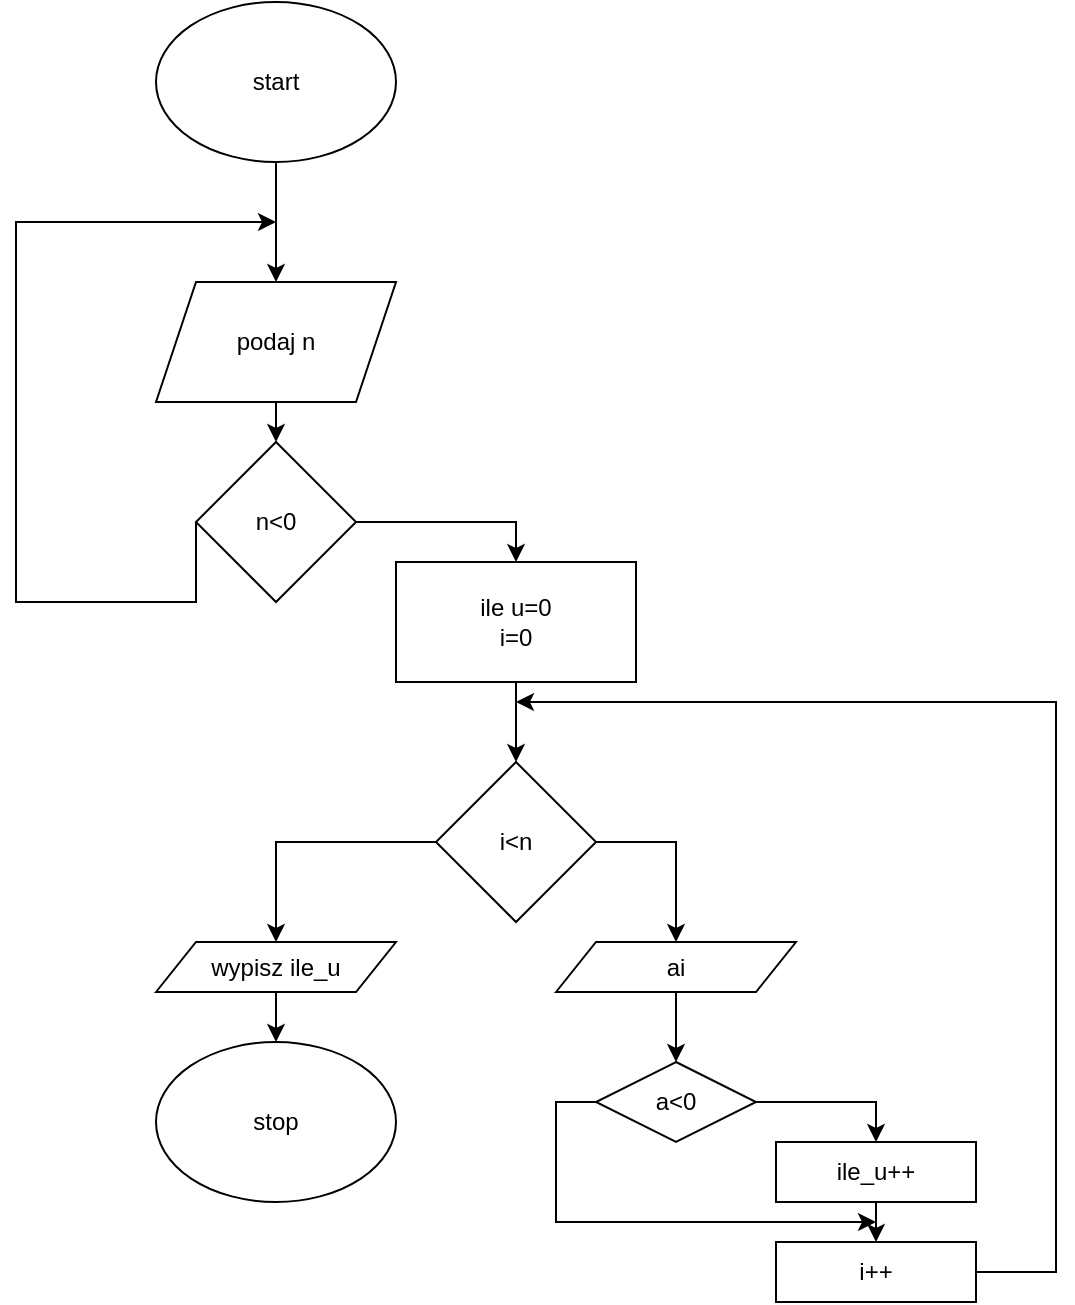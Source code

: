 <mxfile version="21.0.2" type="github"><diagram name="Strona-1" id="Rfbi0Smlh_0yLDi6jtMr"><mxGraphModel dx="1194" dy="766" grid="1" gridSize="10" guides="1" tooltips="1" connect="1" arrows="1" fold="1" page="1" pageScale="1" pageWidth="827" pageHeight="1169" math="0" shadow="0"><root><mxCell id="0"/><mxCell id="1" parent="0"/><mxCell id="o_f-_9S_8K864g2hN0vL-9" style="edgeStyle=orthogonalEdgeStyle;rounded=0;orthogonalLoop=1;jettySize=auto;html=1;exitX=0.5;exitY=1;exitDx=0;exitDy=0;entryX=0.5;entryY=0;entryDx=0;entryDy=0;" parent="1" source="o_f-_9S_8K864g2hN0vL-1" target="o_f-_9S_8K864g2hN0vL-2" edge="1"><mxGeometry relative="1" as="geometry"/></mxCell><mxCell id="o_f-_9S_8K864g2hN0vL-1" value="start" style="ellipse;whiteSpace=wrap;html=1;" parent="1" vertex="1"><mxGeometry x="340" y="90" width="120" height="80" as="geometry"/></mxCell><mxCell id="o_f-_9S_8K864g2hN0vL-10" style="edgeStyle=orthogonalEdgeStyle;rounded=0;orthogonalLoop=1;jettySize=auto;html=1;exitX=0.5;exitY=1;exitDx=0;exitDy=0;entryX=0.5;entryY=0;entryDx=0;entryDy=0;" parent="1" source="o_f-_9S_8K864g2hN0vL-2" target="o_f-_9S_8K864g2hN0vL-7" edge="1"><mxGeometry relative="1" as="geometry"/></mxCell><mxCell id="o_f-_9S_8K864g2hN0vL-2" value="podaj n" style="shape=parallelogram;perimeter=parallelogramPerimeter;whiteSpace=wrap;html=1;fixedSize=1;" parent="1" vertex="1"><mxGeometry x="340" y="230" width="120" height="60" as="geometry"/></mxCell><mxCell id="o_f-_9S_8K864g2hN0vL-11" style="edgeStyle=orthogonalEdgeStyle;rounded=0;orthogonalLoop=1;jettySize=auto;html=1;exitX=0;exitY=0.5;exitDx=0;exitDy=0;" parent="1" source="o_f-_9S_8K864g2hN0vL-7" edge="1"><mxGeometry relative="1" as="geometry"><mxPoint x="400" y="200" as="targetPoint"/><Array as="points"><mxPoint x="270" y="390"/><mxPoint x="270" y="200"/></Array></mxGeometry></mxCell><mxCell id="o_f-_9S_8K864g2hN0vL-13" style="edgeStyle=orthogonalEdgeStyle;rounded=0;orthogonalLoop=1;jettySize=auto;html=1;exitX=1;exitY=0.5;exitDx=0;exitDy=0;entryX=0.5;entryY=0;entryDx=0;entryDy=0;" parent="1" source="o_f-_9S_8K864g2hN0vL-7" target="o_f-_9S_8K864g2hN0vL-12" edge="1"><mxGeometry relative="1" as="geometry"/></mxCell><mxCell id="o_f-_9S_8K864g2hN0vL-7" value="n&amp;lt;0" style="rhombus;whiteSpace=wrap;html=1;" parent="1" vertex="1"><mxGeometry x="360" y="310" width="80" height="80" as="geometry"/></mxCell><mxCell id="o_f-_9S_8K864g2hN0vL-15" style="edgeStyle=orthogonalEdgeStyle;rounded=0;orthogonalLoop=1;jettySize=auto;html=1;exitX=0.5;exitY=1;exitDx=0;exitDy=0;entryX=0.5;entryY=0;entryDx=0;entryDy=0;" parent="1" source="o_f-_9S_8K864g2hN0vL-12" target="o_f-_9S_8K864g2hN0vL-14" edge="1"><mxGeometry relative="1" as="geometry"/></mxCell><mxCell id="o_f-_9S_8K864g2hN0vL-12" value="ile u=0&lt;br&gt;i=0" style="rounded=0;whiteSpace=wrap;html=1;" parent="1" vertex="1"><mxGeometry x="460" y="370" width="120" height="60" as="geometry"/></mxCell><mxCell id="o_f-_9S_8K864g2hN0vL-17" style="edgeStyle=orthogonalEdgeStyle;rounded=0;orthogonalLoop=1;jettySize=auto;html=1;exitX=1;exitY=0.5;exitDx=0;exitDy=0;" parent="1" source="o_f-_9S_8K864g2hN0vL-14" target="o_f-_9S_8K864g2hN0vL-16" edge="1"><mxGeometry relative="1" as="geometry"/></mxCell><mxCell id="o_f-_9S_8K864g2hN0vL-23" style="edgeStyle=orthogonalEdgeStyle;rounded=0;orthogonalLoop=1;jettySize=auto;html=1;exitX=0;exitY=0.5;exitDx=0;exitDy=0;entryX=0.5;entryY=0;entryDx=0;entryDy=0;" parent="1" source="o_f-_9S_8K864g2hN0vL-14" target="o_f-_9S_8K864g2hN0vL-22" edge="1"><mxGeometry relative="1" as="geometry"/></mxCell><mxCell id="o_f-_9S_8K864g2hN0vL-14" value="i&amp;lt;n" style="rhombus;whiteSpace=wrap;html=1;" parent="1" vertex="1"><mxGeometry x="480" y="470" width="80" height="80" as="geometry"/></mxCell><mxCell id="o_f-_9S_8K864g2hN0vL-19" style="edgeStyle=orthogonalEdgeStyle;rounded=0;orthogonalLoop=1;jettySize=auto;html=1;exitX=0.5;exitY=1;exitDx=0;exitDy=0;entryX=0.5;entryY=0;entryDx=0;entryDy=0;" parent="1" source="o_f-_9S_8K864g2hN0vL-16" target="o_f-_9S_8K864g2hN0vL-18" edge="1"><mxGeometry relative="1" as="geometry"/></mxCell><mxCell id="o_f-_9S_8K864g2hN0vL-16" value="ai" style="shape=parallelogram;perimeter=parallelogramPerimeter;whiteSpace=wrap;html=1;fixedSize=1;" parent="1" vertex="1"><mxGeometry x="540" y="560" width="120" height="25" as="geometry"/></mxCell><mxCell id="o_f-_9S_8K864g2hN0vL-21" style="edgeStyle=orthogonalEdgeStyle;rounded=0;orthogonalLoop=1;jettySize=auto;html=1;exitX=1;exitY=0.5;exitDx=0;exitDy=0;entryX=0.5;entryY=0;entryDx=0;entryDy=0;" parent="1" source="o_f-_9S_8K864g2hN0vL-18" target="o_f-_9S_8K864g2hN0vL-20" edge="1"><mxGeometry relative="1" as="geometry"/></mxCell><mxCell id="o_f-_9S_8K864g2hN0vL-29" style="edgeStyle=orthogonalEdgeStyle;rounded=0;orthogonalLoop=1;jettySize=auto;html=1;exitX=0;exitY=0.5;exitDx=0;exitDy=0;" parent="1" source="o_f-_9S_8K864g2hN0vL-18" edge="1"><mxGeometry relative="1" as="geometry"><mxPoint x="700" y="700" as="targetPoint"/><Array as="points"><mxPoint x="540" y="640"/><mxPoint x="540" y="700"/></Array></mxGeometry></mxCell><mxCell id="o_f-_9S_8K864g2hN0vL-18" value="a&amp;lt;0" style="rhombus;whiteSpace=wrap;html=1;" parent="1" vertex="1"><mxGeometry x="560" y="620" width="80" height="40" as="geometry"/></mxCell><mxCell id="o_f-_9S_8K864g2hN0vL-27" style="edgeStyle=orthogonalEdgeStyle;rounded=0;orthogonalLoop=1;jettySize=auto;html=1;exitX=0.5;exitY=1;exitDx=0;exitDy=0;entryX=0.5;entryY=0;entryDx=0;entryDy=0;" parent="1" source="o_f-_9S_8K864g2hN0vL-20" target="o_f-_9S_8K864g2hN0vL-26" edge="1"><mxGeometry relative="1" as="geometry"/></mxCell><mxCell id="o_f-_9S_8K864g2hN0vL-20" value="ile_u++" style="rounded=0;whiteSpace=wrap;html=1;" parent="1" vertex="1"><mxGeometry x="650" y="660" width="100" height="30" as="geometry"/></mxCell><mxCell id="o_f-_9S_8K864g2hN0vL-25" style="edgeStyle=orthogonalEdgeStyle;rounded=0;orthogonalLoop=1;jettySize=auto;html=1;exitX=0.5;exitY=1;exitDx=0;exitDy=0;entryX=0.5;entryY=0;entryDx=0;entryDy=0;" parent="1" source="o_f-_9S_8K864g2hN0vL-22" target="o_f-_9S_8K864g2hN0vL-24" edge="1"><mxGeometry relative="1" as="geometry"/></mxCell><mxCell id="o_f-_9S_8K864g2hN0vL-22" value="wypisz ile_u" style="shape=parallelogram;perimeter=parallelogramPerimeter;whiteSpace=wrap;html=1;fixedSize=1;" parent="1" vertex="1"><mxGeometry x="340" y="560" width="120" height="25" as="geometry"/></mxCell><mxCell id="o_f-_9S_8K864g2hN0vL-24" value="stop" style="ellipse;whiteSpace=wrap;html=1;" parent="1" vertex="1"><mxGeometry x="340" y="610" width="120" height="80" as="geometry"/></mxCell><mxCell id="o_f-_9S_8K864g2hN0vL-28" style="edgeStyle=orthogonalEdgeStyle;rounded=0;orthogonalLoop=1;jettySize=auto;html=1;" parent="1" source="o_f-_9S_8K864g2hN0vL-26" edge="1"><mxGeometry relative="1" as="geometry"><mxPoint x="520" y="440" as="targetPoint"/><Array as="points"><mxPoint x="790" y="725"/></Array></mxGeometry></mxCell><mxCell id="o_f-_9S_8K864g2hN0vL-26" value="i++" style="rounded=0;whiteSpace=wrap;html=1;" parent="1" vertex="1"><mxGeometry x="650" y="710" width="100" height="30" as="geometry"/></mxCell></root></mxGraphModel></diagram></mxfile>